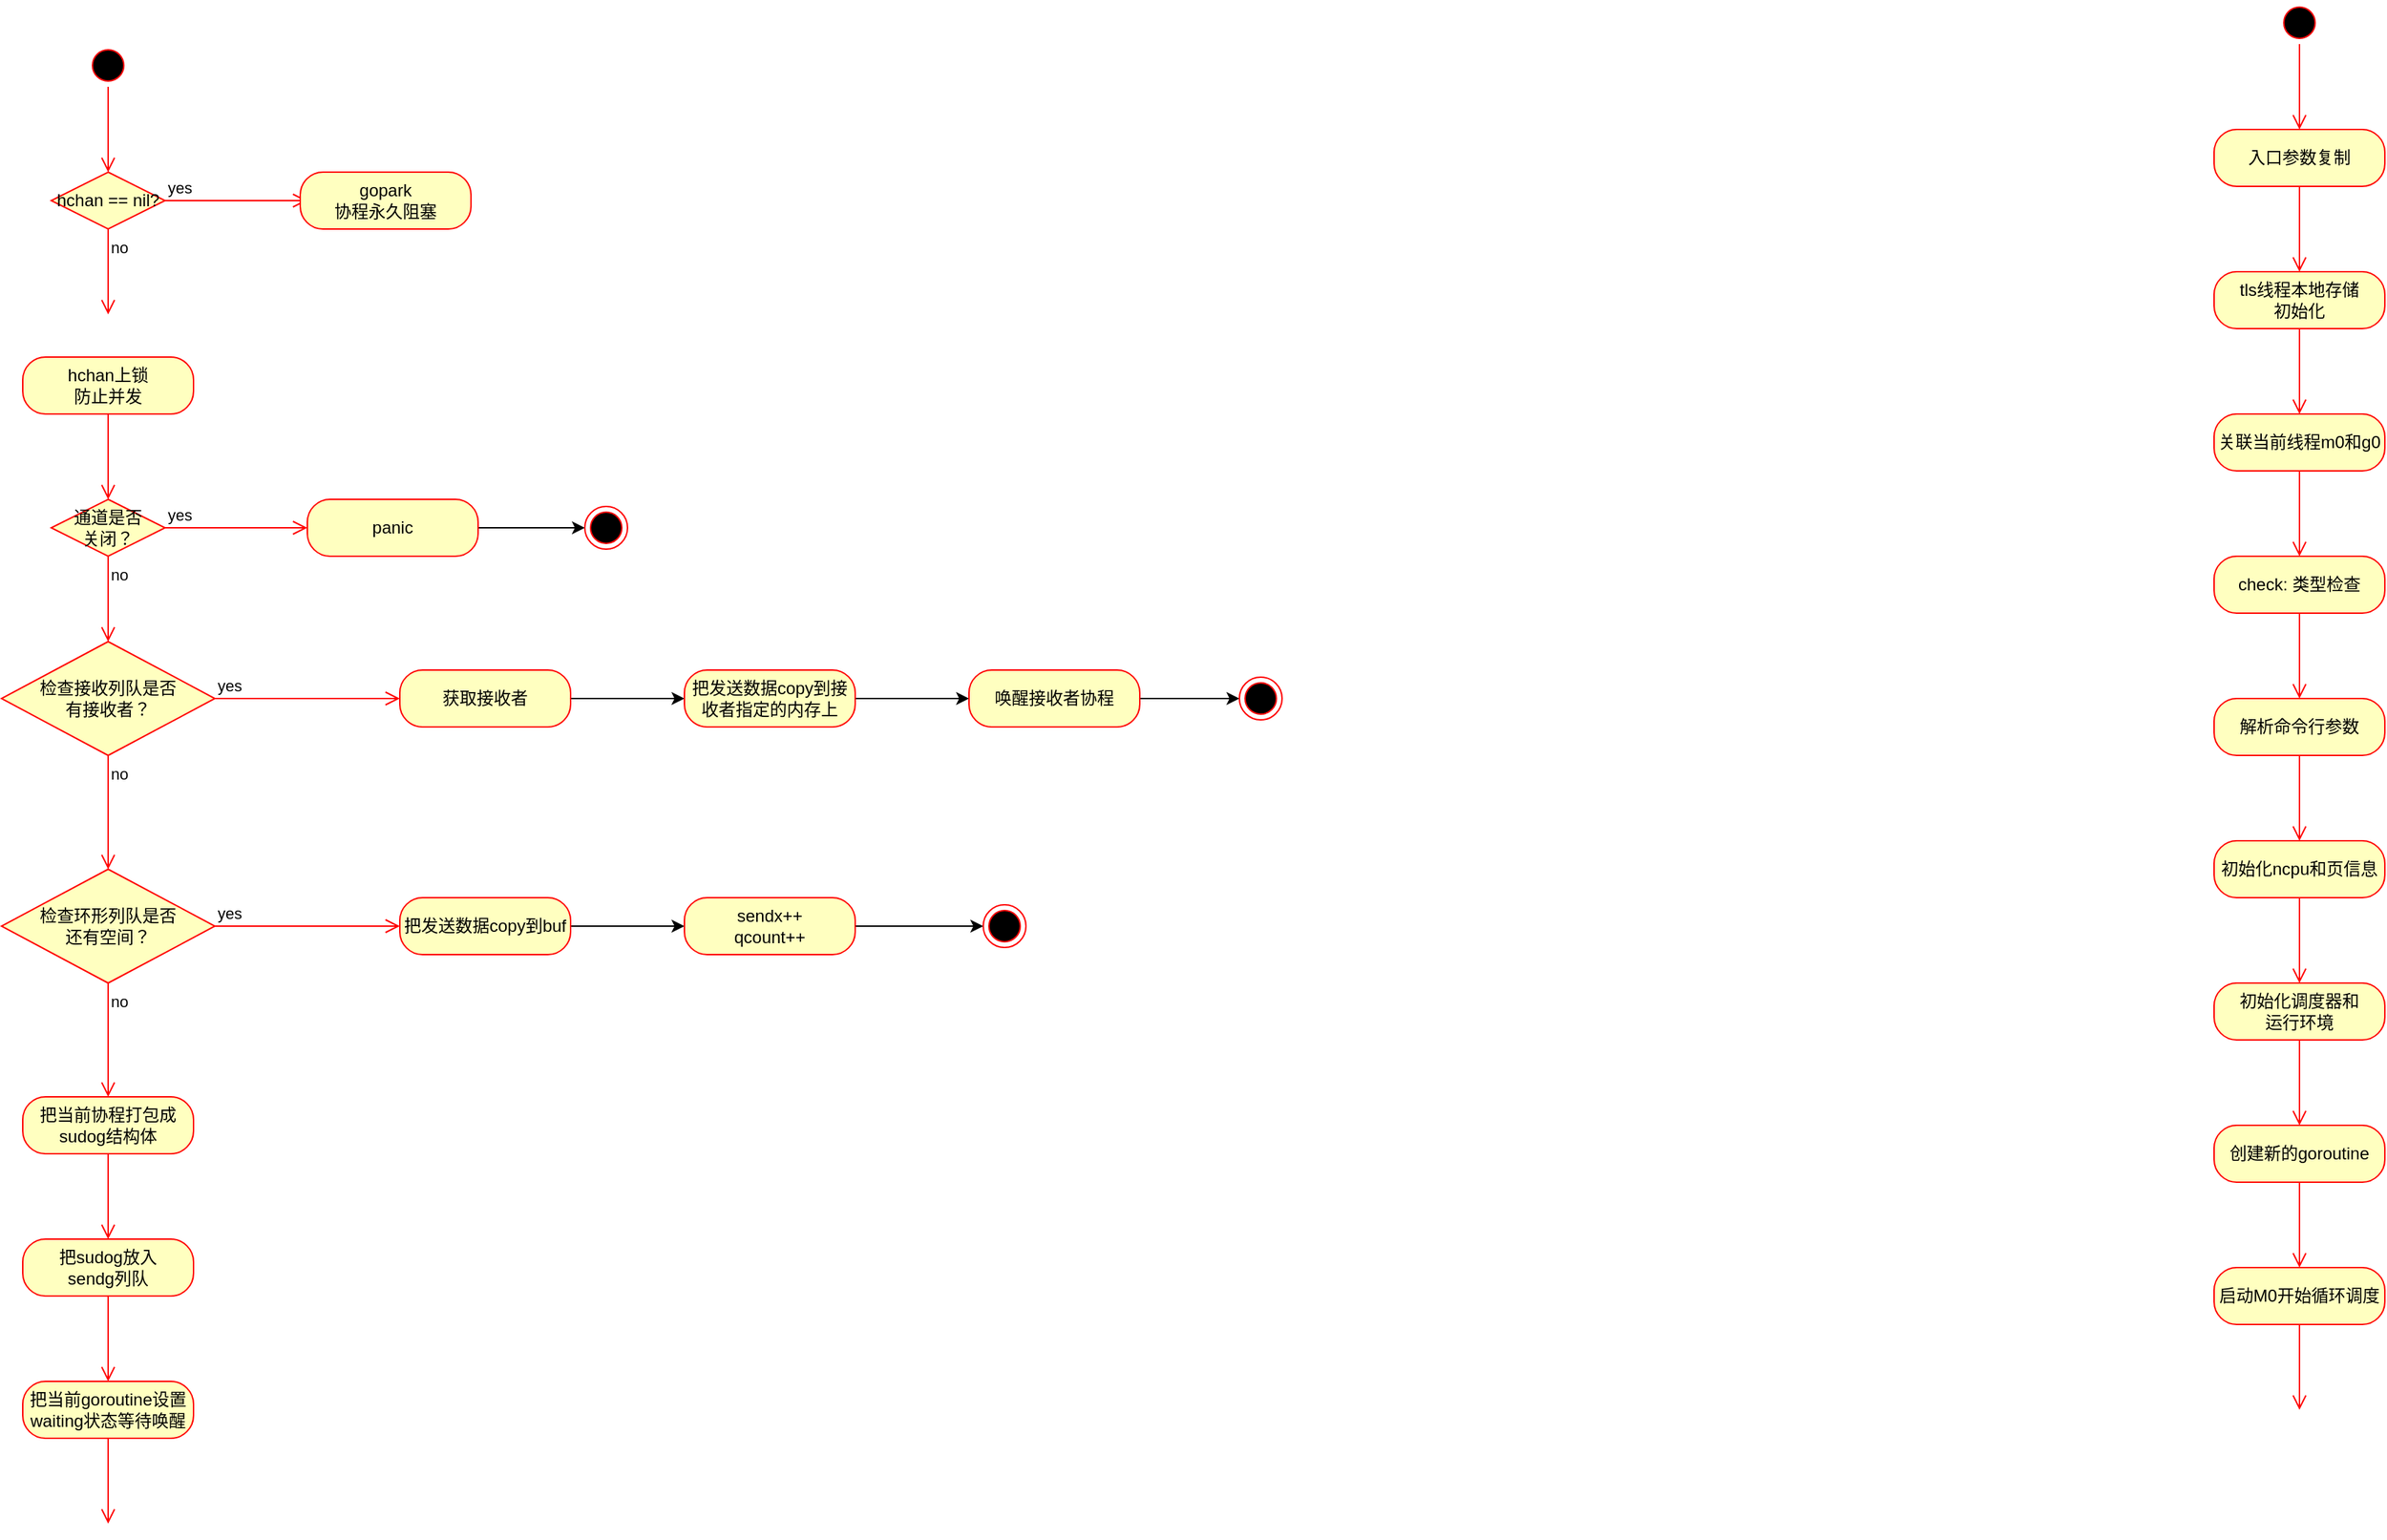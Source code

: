 <mxfile version="16.1.2" type="github">
  <diagram id="Fawr2cNaJOEuSB37mbMz" name="Page-1">
    <mxGraphModel dx="1186" dy="591" grid="1" gridSize="10" guides="1" tooltips="1" connect="1" arrows="1" fold="1" page="1" pageScale="1" pageWidth="850" pageHeight="1100" math="0" shadow="0">
      <root>
        <mxCell id="0" />
        <mxCell id="1" parent="0" />
        <mxCell id="IIpFHa_1jI1vyUHgiyEp-1" value="" style="ellipse;html=1;shape=startState;fillColor=#000000;strokeColor=#ff0000;" parent="1" vertex="1">
          <mxGeometry x="240" y="100" width="30" height="30" as="geometry" />
        </mxCell>
        <mxCell id="IIpFHa_1jI1vyUHgiyEp-2" value="" style="edgeStyle=orthogonalEdgeStyle;html=1;verticalAlign=bottom;endArrow=open;endSize=8;strokeColor=#ff0000;rounded=0;" parent="1" source="IIpFHa_1jI1vyUHgiyEp-1" edge="1">
          <mxGeometry relative="1" as="geometry">
            <mxPoint x="255" y="190" as="targetPoint" />
          </mxGeometry>
        </mxCell>
        <mxCell id="IIpFHa_1jI1vyUHgiyEp-3" value="hchan上锁&lt;br&gt;防止并发" style="rounded=1;whiteSpace=wrap;html=1;arcSize=40;fontColor=#000000;fillColor=#ffffc0;strokeColor=#ff0000;" parent="1" vertex="1">
          <mxGeometry x="195" y="320" width="120" height="40" as="geometry" />
        </mxCell>
        <mxCell id="IIpFHa_1jI1vyUHgiyEp-4" value="" style="edgeStyle=orthogonalEdgeStyle;html=1;verticalAlign=bottom;endArrow=open;endSize=8;strokeColor=#ff0000;rounded=0;" parent="1" source="IIpFHa_1jI1vyUHgiyEp-3" edge="1">
          <mxGeometry relative="1" as="geometry">
            <mxPoint x="255" y="420" as="targetPoint" />
          </mxGeometry>
        </mxCell>
        <mxCell id="IIpFHa_1jI1vyUHgiyEp-5" value="hchan == nil?" style="rhombus;whiteSpace=wrap;html=1;fillColor=#ffffc0;strokeColor=#ff0000;" parent="1" vertex="1">
          <mxGeometry x="215" y="190" width="80" height="40" as="geometry" />
        </mxCell>
        <mxCell id="IIpFHa_1jI1vyUHgiyEp-6" value="yes" style="edgeStyle=orthogonalEdgeStyle;html=1;align=left;verticalAlign=bottom;endArrow=open;endSize=8;strokeColor=#ff0000;rounded=0;" parent="1" source="IIpFHa_1jI1vyUHgiyEp-5" edge="1">
          <mxGeometry x="-1" relative="1" as="geometry">
            <mxPoint x="395" y="210" as="targetPoint" />
          </mxGeometry>
        </mxCell>
        <mxCell id="IIpFHa_1jI1vyUHgiyEp-7" value="no" style="edgeStyle=orthogonalEdgeStyle;html=1;align=left;verticalAlign=top;endArrow=open;endSize=8;strokeColor=#ff0000;rounded=0;" parent="1" source="IIpFHa_1jI1vyUHgiyEp-5" edge="1">
          <mxGeometry x="-1" relative="1" as="geometry">
            <mxPoint x="255" y="290" as="targetPoint" />
          </mxGeometry>
        </mxCell>
        <mxCell id="IIpFHa_1jI1vyUHgiyEp-8" value="gopark&lt;br&gt;协程永久阻塞" style="rounded=1;whiteSpace=wrap;html=1;arcSize=40;fontColor=#000000;fillColor=#ffffc0;strokeColor=#ff0000;" parent="1" vertex="1">
          <mxGeometry x="390" y="190" width="120" height="40" as="geometry" />
        </mxCell>
        <mxCell id="IIpFHa_1jI1vyUHgiyEp-9" value="把当前协程打包成sudog结构体" style="rounded=1;whiteSpace=wrap;html=1;arcSize=40;fontColor=#000000;fillColor=#ffffc0;strokeColor=#ff0000;" parent="1" vertex="1">
          <mxGeometry x="195" y="840" width="120" height="40" as="geometry" />
        </mxCell>
        <mxCell id="IIpFHa_1jI1vyUHgiyEp-10" value="" style="edgeStyle=orthogonalEdgeStyle;html=1;verticalAlign=bottom;endArrow=open;endSize=8;strokeColor=#ff0000;rounded=0;" parent="1" source="IIpFHa_1jI1vyUHgiyEp-9" edge="1">
          <mxGeometry relative="1" as="geometry">
            <mxPoint x="255" y="940" as="targetPoint" />
          </mxGeometry>
        </mxCell>
        <mxCell id="IIpFHa_1jI1vyUHgiyEp-11" value="通道是否&lt;br&gt;关闭？" style="rhombus;whiteSpace=wrap;html=1;fillColor=#ffffc0;strokeColor=#ff0000;" parent="1" vertex="1">
          <mxGeometry x="215" y="420" width="80" height="40" as="geometry" />
        </mxCell>
        <mxCell id="IIpFHa_1jI1vyUHgiyEp-12" value="yes" style="edgeStyle=orthogonalEdgeStyle;html=1;align=left;verticalAlign=bottom;endArrow=open;endSize=8;strokeColor=#ff0000;rounded=0;" parent="1" source="IIpFHa_1jI1vyUHgiyEp-11" edge="1">
          <mxGeometry x="-1" relative="1" as="geometry">
            <mxPoint x="395" y="440" as="targetPoint" />
          </mxGeometry>
        </mxCell>
        <mxCell id="IIpFHa_1jI1vyUHgiyEp-13" value="no" style="edgeStyle=orthogonalEdgeStyle;html=1;align=left;verticalAlign=top;endArrow=open;endSize=8;strokeColor=#ff0000;rounded=0;" parent="1" source="IIpFHa_1jI1vyUHgiyEp-11" edge="1">
          <mxGeometry x="-1" relative="1" as="geometry">
            <mxPoint x="255" y="520" as="targetPoint" />
          </mxGeometry>
        </mxCell>
        <mxCell id="IIpFHa_1jI1vyUHgiyEp-16" style="edgeStyle=orthogonalEdgeStyle;rounded=0;orthogonalLoop=1;jettySize=auto;html=1;" parent="1" source="IIpFHa_1jI1vyUHgiyEp-14" target="IIpFHa_1jI1vyUHgiyEp-15" edge="1">
          <mxGeometry relative="1" as="geometry" />
        </mxCell>
        <mxCell id="IIpFHa_1jI1vyUHgiyEp-14" value="panic" style="rounded=1;whiteSpace=wrap;html=1;arcSize=40;fontColor=#000000;fillColor=#ffffc0;strokeColor=#ff0000;" parent="1" vertex="1">
          <mxGeometry x="395" y="420" width="120" height="40" as="geometry" />
        </mxCell>
        <mxCell id="IIpFHa_1jI1vyUHgiyEp-15" value="" style="ellipse;html=1;shape=endState;fillColor=#000000;strokeColor=#ff0000;" parent="1" vertex="1">
          <mxGeometry x="590" y="425" width="30" height="30" as="geometry" />
        </mxCell>
        <mxCell id="IIpFHa_1jI1vyUHgiyEp-17" value="检查接收列队是否&lt;br&gt;有接收者？" style="rhombus;whiteSpace=wrap;html=1;fillColor=#ffffc0;strokeColor=#ff0000;" parent="1" vertex="1">
          <mxGeometry x="180" y="520" width="150" height="80" as="geometry" />
        </mxCell>
        <mxCell id="IIpFHa_1jI1vyUHgiyEp-18" value="yes" style="edgeStyle=orthogonalEdgeStyle;html=1;align=left;verticalAlign=bottom;endArrow=open;endSize=8;strokeColor=#ff0000;rounded=0;" parent="1" source="IIpFHa_1jI1vyUHgiyEp-17" edge="1">
          <mxGeometry x="-1" relative="1" as="geometry">
            <mxPoint x="460" y="560" as="targetPoint" />
            <Array as="points">
              <mxPoint x="430" y="560" />
            </Array>
          </mxGeometry>
        </mxCell>
        <mxCell id="IIpFHa_1jI1vyUHgiyEp-19" value="no" style="edgeStyle=orthogonalEdgeStyle;html=1;align=left;verticalAlign=top;endArrow=open;endSize=8;strokeColor=#ff0000;rounded=0;" parent="1" source="IIpFHa_1jI1vyUHgiyEp-17" edge="1">
          <mxGeometry x="-1" relative="1" as="geometry">
            <mxPoint x="255" y="680" as="targetPoint" />
          </mxGeometry>
        </mxCell>
        <mxCell id="IIpFHa_1jI1vyUHgiyEp-20" value="检查环形列队是否&lt;br&gt;还有空间？" style="rhombus;whiteSpace=wrap;html=1;fillColor=#ffffc0;strokeColor=#ff0000;" parent="1" vertex="1">
          <mxGeometry x="180" y="680" width="150" height="80" as="geometry" />
        </mxCell>
        <mxCell id="IIpFHa_1jI1vyUHgiyEp-21" value="yes" style="edgeStyle=orthogonalEdgeStyle;html=1;align=left;verticalAlign=bottom;endArrow=open;endSize=8;strokeColor=#ff0000;rounded=0;" parent="1" source="IIpFHa_1jI1vyUHgiyEp-20" edge="1">
          <mxGeometry x="-1" relative="1" as="geometry">
            <mxPoint x="460" y="720" as="targetPoint" />
            <Array as="points">
              <mxPoint x="430" y="720" />
            </Array>
          </mxGeometry>
        </mxCell>
        <mxCell id="IIpFHa_1jI1vyUHgiyEp-22" value="no" style="edgeStyle=orthogonalEdgeStyle;html=1;align=left;verticalAlign=top;endArrow=open;endSize=8;strokeColor=#ff0000;rounded=0;" parent="1" source="IIpFHa_1jI1vyUHgiyEp-20" edge="1">
          <mxGeometry x="-1" relative="1" as="geometry">
            <mxPoint x="255" y="840" as="targetPoint" />
          </mxGeometry>
        </mxCell>
        <mxCell id="IIpFHa_1jI1vyUHgiyEp-23" value="把sudog放入&lt;br&gt;sendg列队" style="rounded=1;whiteSpace=wrap;html=1;arcSize=40;fontColor=#000000;fillColor=#ffffc0;strokeColor=#ff0000;" parent="1" vertex="1">
          <mxGeometry x="195" y="940" width="120" height="40" as="geometry" />
        </mxCell>
        <mxCell id="IIpFHa_1jI1vyUHgiyEp-24" value="" style="edgeStyle=orthogonalEdgeStyle;html=1;verticalAlign=bottom;endArrow=open;endSize=8;strokeColor=#ff0000;rounded=0;" parent="1" source="IIpFHa_1jI1vyUHgiyEp-23" edge="1">
          <mxGeometry relative="1" as="geometry">
            <mxPoint x="255" y="1040" as="targetPoint" />
          </mxGeometry>
        </mxCell>
        <mxCell id="IIpFHa_1jI1vyUHgiyEp-25" value="把当前goroutine设置waiting状态等待唤醒" style="rounded=1;whiteSpace=wrap;html=1;arcSize=40;fontColor=#000000;fillColor=#ffffc0;strokeColor=#ff0000;" parent="1" vertex="1">
          <mxGeometry x="195" y="1040" width="120" height="40" as="geometry" />
        </mxCell>
        <mxCell id="IIpFHa_1jI1vyUHgiyEp-26" value="" style="edgeStyle=orthogonalEdgeStyle;html=1;verticalAlign=bottom;endArrow=open;endSize=8;strokeColor=#ff0000;rounded=0;" parent="1" source="IIpFHa_1jI1vyUHgiyEp-25" edge="1">
          <mxGeometry relative="1" as="geometry">
            <mxPoint x="255" y="1140" as="targetPoint" />
          </mxGeometry>
        </mxCell>
        <mxCell id="IIpFHa_1jI1vyUHgiyEp-29" style="edgeStyle=orthogonalEdgeStyle;rounded=0;orthogonalLoop=1;jettySize=auto;html=1;entryX=0;entryY=0.5;entryDx=0;entryDy=0;" parent="1" source="IIpFHa_1jI1vyUHgiyEp-27" target="IIpFHa_1jI1vyUHgiyEp-28" edge="1">
          <mxGeometry relative="1" as="geometry" />
        </mxCell>
        <mxCell id="IIpFHa_1jI1vyUHgiyEp-27" value="获取接收者" style="rounded=1;whiteSpace=wrap;html=1;arcSize=40;fontColor=#000000;fillColor=#ffffc0;strokeColor=#ff0000;" parent="1" vertex="1">
          <mxGeometry x="460" y="540" width="120" height="40" as="geometry" />
        </mxCell>
        <mxCell id="IIpFHa_1jI1vyUHgiyEp-31" style="edgeStyle=orthogonalEdgeStyle;rounded=0;orthogonalLoop=1;jettySize=auto;html=1;" parent="1" source="IIpFHa_1jI1vyUHgiyEp-28" target="IIpFHa_1jI1vyUHgiyEp-30" edge="1">
          <mxGeometry relative="1" as="geometry" />
        </mxCell>
        <mxCell id="IIpFHa_1jI1vyUHgiyEp-28" value="把发送数据copy到接收者指定的内存上" style="rounded=1;whiteSpace=wrap;html=1;arcSize=40;fontColor=#000000;fillColor=#ffffc0;strokeColor=#ff0000;" parent="1" vertex="1">
          <mxGeometry x="660" y="540" width="120" height="40" as="geometry" />
        </mxCell>
        <mxCell id="IIpFHa_1jI1vyUHgiyEp-33" style="edgeStyle=orthogonalEdgeStyle;rounded=0;orthogonalLoop=1;jettySize=auto;html=1;" parent="1" source="IIpFHa_1jI1vyUHgiyEp-30" target="IIpFHa_1jI1vyUHgiyEp-32" edge="1">
          <mxGeometry relative="1" as="geometry" />
        </mxCell>
        <mxCell id="IIpFHa_1jI1vyUHgiyEp-30" value="唤醒接收者协程" style="rounded=1;whiteSpace=wrap;html=1;arcSize=40;fontColor=#000000;fillColor=#ffffc0;strokeColor=#ff0000;" parent="1" vertex="1">
          <mxGeometry x="860" y="540" width="120" height="40" as="geometry" />
        </mxCell>
        <mxCell id="IIpFHa_1jI1vyUHgiyEp-32" value="" style="ellipse;html=1;shape=endState;fillColor=#000000;strokeColor=#ff0000;" parent="1" vertex="1">
          <mxGeometry x="1050" y="545" width="30" height="30" as="geometry" />
        </mxCell>
        <mxCell id="IIpFHa_1jI1vyUHgiyEp-36" style="edgeStyle=orthogonalEdgeStyle;rounded=0;orthogonalLoop=1;jettySize=auto;html=1;entryX=0;entryY=0.5;entryDx=0;entryDy=0;" parent="1" source="IIpFHa_1jI1vyUHgiyEp-34" target="IIpFHa_1jI1vyUHgiyEp-35" edge="1">
          <mxGeometry relative="1" as="geometry" />
        </mxCell>
        <mxCell id="IIpFHa_1jI1vyUHgiyEp-34" value="把发送数据copy到buf" style="rounded=1;whiteSpace=wrap;html=1;arcSize=40;fontColor=#000000;fillColor=#ffffc0;strokeColor=#ff0000;" parent="1" vertex="1">
          <mxGeometry x="460" y="700" width="120" height="40" as="geometry" />
        </mxCell>
        <mxCell id="IIpFHa_1jI1vyUHgiyEp-38" style="edgeStyle=orthogonalEdgeStyle;rounded=0;orthogonalLoop=1;jettySize=auto;html=1;entryX=0;entryY=0.5;entryDx=0;entryDy=0;" parent="1" source="IIpFHa_1jI1vyUHgiyEp-35" target="IIpFHa_1jI1vyUHgiyEp-37" edge="1">
          <mxGeometry relative="1" as="geometry" />
        </mxCell>
        <mxCell id="IIpFHa_1jI1vyUHgiyEp-35" value="sendx++&lt;br&gt;qcount++" style="rounded=1;whiteSpace=wrap;html=1;arcSize=40;fontColor=#000000;fillColor=#ffffc0;strokeColor=#ff0000;" parent="1" vertex="1">
          <mxGeometry x="660" y="700" width="120" height="40" as="geometry" />
        </mxCell>
        <mxCell id="IIpFHa_1jI1vyUHgiyEp-37" value="" style="ellipse;html=1;shape=endState;fillColor=#000000;strokeColor=#ff0000;" parent="1" vertex="1">
          <mxGeometry x="870" y="705" width="30" height="30" as="geometry" />
        </mxCell>
        <mxCell id="Y8Ub-Ih9Y8MGtYWeDZMH-1" value="" style="ellipse;html=1;shape=startState;fillColor=#000000;strokeColor=#ff0000;" vertex="1" parent="1">
          <mxGeometry x="1780" y="70" width="30" height="30" as="geometry" />
        </mxCell>
        <mxCell id="Y8Ub-Ih9Y8MGtYWeDZMH-2" value="" style="edgeStyle=orthogonalEdgeStyle;html=1;verticalAlign=bottom;endArrow=open;endSize=8;strokeColor=#ff0000;rounded=0;" edge="1" source="Y8Ub-Ih9Y8MGtYWeDZMH-1" parent="1">
          <mxGeometry relative="1" as="geometry">
            <mxPoint x="1795" y="160" as="targetPoint" />
          </mxGeometry>
        </mxCell>
        <mxCell id="Y8Ub-Ih9Y8MGtYWeDZMH-3" value="入口参数复制" style="rounded=1;whiteSpace=wrap;html=1;arcSize=40;fontColor=#000000;fillColor=#ffffc0;strokeColor=#ff0000;" vertex="1" parent="1">
          <mxGeometry x="1735" y="160" width="120" height="40" as="geometry" />
        </mxCell>
        <mxCell id="Y8Ub-Ih9Y8MGtYWeDZMH-4" value="" style="edgeStyle=orthogonalEdgeStyle;html=1;verticalAlign=bottom;endArrow=open;endSize=8;strokeColor=#ff0000;rounded=0;" edge="1" source="Y8Ub-Ih9Y8MGtYWeDZMH-3" parent="1">
          <mxGeometry relative="1" as="geometry">
            <mxPoint x="1795" y="260" as="targetPoint" />
          </mxGeometry>
        </mxCell>
        <mxCell id="Y8Ub-Ih9Y8MGtYWeDZMH-5" value="tls线程本地存储&lt;br&gt;初始化" style="rounded=1;whiteSpace=wrap;html=1;arcSize=40;fontColor=#000000;fillColor=#ffffc0;strokeColor=#ff0000;" vertex="1" parent="1">
          <mxGeometry x="1735" y="260" width="120" height="40" as="geometry" />
        </mxCell>
        <mxCell id="Y8Ub-Ih9Y8MGtYWeDZMH-6" value="" style="edgeStyle=orthogonalEdgeStyle;html=1;verticalAlign=bottom;endArrow=open;endSize=8;strokeColor=#ff0000;rounded=0;" edge="1" parent="1" source="Y8Ub-Ih9Y8MGtYWeDZMH-5">
          <mxGeometry relative="1" as="geometry">
            <mxPoint x="1795" y="360" as="targetPoint" />
          </mxGeometry>
        </mxCell>
        <mxCell id="Y8Ub-Ih9Y8MGtYWeDZMH-7" value="关联当前线程m0和g0" style="rounded=1;whiteSpace=wrap;html=1;arcSize=40;fontColor=#000000;fillColor=#ffffc0;strokeColor=#ff0000;" vertex="1" parent="1">
          <mxGeometry x="1735" y="360" width="120" height="40" as="geometry" />
        </mxCell>
        <mxCell id="Y8Ub-Ih9Y8MGtYWeDZMH-8" value="" style="edgeStyle=orthogonalEdgeStyle;html=1;verticalAlign=bottom;endArrow=open;endSize=8;strokeColor=#ff0000;rounded=0;" edge="1" parent="1" source="Y8Ub-Ih9Y8MGtYWeDZMH-7">
          <mxGeometry relative="1" as="geometry">
            <mxPoint x="1795" y="460" as="targetPoint" />
          </mxGeometry>
        </mxCell>
        <mxCell id="Y8Ub-Ih9Y8MGtYWeDZMH-9" value="check: 类型检查" style="rounded=1;whiteSpace=wrap;html=1;arcSize=40;fontColor=#000000;fillColor=#ffffc0;strokeColor=#ff0000;" vertex="1" parent="1">
          <mxGeometry x="1735" y="460" width="120" height="40" as="geometry" />
        </mxCell>
        <mxCell id="Y8Ub-Ih9Y8MGtYWeDZMH-10" value="" style="edgeStyle=orthogonalEdgeStyle;html=1;verticalAlign=bottom;endArrow=open;endSize=8;strokeColor=#ff0000;rounded=0;" edge="1" parent="1" source="Y8Ub-Ih9Y8MGtYWeDZMH-9">
          <mxGeometry relative="1" as="geometry">
            <mxPoint x="1795" y="560" as="targetPoint" />
          </mxGeometry>
        </mxCell>
        <mxCell id="Y8Ub-Ih9Y8MGtYWeDZMH-11" value="解析命令行参数" style="rounded=1;whiteSpace=wrap;html=1;arcSize=40;fontColor=#000000;fillColor=#ffffc0;strokeColor=#ff0000;" vertex="1" parent="1">
          <mxGeometry x="1735" y="560" width="120" height="40" as="geometry" />
        </mxCell>
        <mxCell id="Y8Ub-Ih9Y8MGtYWeDZMH-12" value="" style="edgeStyle=orthogonalEdgeStyle;html=1;verticalAlign=bottom;endArrow=open;endSize=8;strokeColor=#ff0000;rounded=0;" edge="1" parent="1" source="Y8Ub-Ih9Y8MGtYWeDZMH-11">
          <mxGeometry relative="1" as="geometry">
            <mxPoint x="1795" y="660" as="targetPoint" />
          </mxGeometry>
        </mxCell>
        <mxCell id="Y8Ub-Ih9Y8MGtYWeDZMH-13" value="初始化ncpu和页信息" style="rounded=1;whiteSpace=wrap;html=1;arcSize=40;fontColor=#000000;fillColor=#ffffc0;strokeColor=#ff0000;" vertex="1" parent="1">
          <mxGeometry x="1735" y="660" width="120" height="40" as="geometry" />
        </mxCell>
        <mxCell id="Y8Ub-Ih9Y8MGtYWeDZMH-14" value="" style="edgeStyle=orthogonalEdgeStyle;html=1;verticalAlign=bottom;endArrow=open;endSize=8;strokeColor=#ff0000;rounded=0;" edge="1" parent="1" source="Y8Ub-Ih9Y8MGtYWeDZMH-13">
          <mxGeometry relative="1" as="geometry">
            <mxPoint x="1795" y="760" as="targetPoint" />
          </mxGeometry>
        </mxCell>
        <mxCell id="Y8Ub-Ih9Y8MGtYWeDZMH-15" value="初始化调度器和&lt;br&gt;运行环境" style="rounded=1;whiteSpace=wrap;html=1;arcSize=40;fontColor=#000000;fillColor=#ffffc0;strokeColor=#ff0000;" vertex="1" parent="1">
          <mxGeometry x="1735" y="760" width="120" height="40" as="geometry" />
        </mxCell>
        <mxCell id="Y8Ub-Ih9Y8MGtYWeDZMH-16" value="" style="edgeStyle=orthogonalEdgeStyle;html=1;verticalAlign=bottom;endArrow=open;endSize=8;strokeColor=#ff0000;rounded=0;" edge="1" parent="1" source="Y8Ub-Ih9Y8MGtYWeDZMH-15">
          <mxGeometry relative="1" as="geometry">
            <mxPoint x="1795" y="860" as="targetPoint" />
          </mxGeometry>
        </mxCell>
        <mxCell id="Y8Ub-Ih9Y8MGtYWeDZMH-17" value="创建新的goroutine" style="rounded=1;whiteSpace=wrap;html=1;arcSize=40;fontColor=#000000;fillColor=#ffffc0;strokeColor=#ff0000;" vertex="1" parent="1">
          <mxGeometry x="1735" y="860" width="120" height="40" as="geometry" />
        </mxCell>
        <mxCell id="Y8Ub-Ih9Y8MGtYWeDZMH-18" value="" style="edgeStyle=orthogonalEdgeStyle;html=1;verticalAlign=bottom;endArrow=open;endSize=8;strokeColor=#ff0000;rounded=0;" edge="1" parent="1" source="Y8Ub-Ih9Y8MGtYWeDZMH-17">
          <mxGeometry relative="1" as="geometry">
            <mxPoint x="1795" y="960" as="targetPoint" />
          </mxGeometry>
        </mxCell>
        <mxCell id="Y8Ub-Ih9Y8MGtYWeDZMH-19" value="启动M0开始循环调度" style="rounded=1;whiteSpace=wrap;html=1;arcSize=40;fontColor=#000000;fillColor=#ffffc0;strokeColor=#ff0000;" vertex="1" parent="1">
          <mxGeometry x="1735" y="960" width="120" height="40" as="geometry" />
        </mxCell>
        <mxCell id="Y8Ub-Ih9Y8MGtYWeDZMH-20" value="" style="edgeStyle=orthogonalEdgeStyle;html=1;verticalAlign=bottom;endArrow=open;endSize=8;strokeColor=#ff0000;rounded=0;" edge="1" parent="1" source="Y8Ub-Ih9Y8MGtYWeDZMH-19">
          <mxGeometry relative="1" as="geometry">
            <mxPoint x="1795" y="1060" as="targetPoint" />
          </mxGeometry>
        </mxCell>
      </root>
    </mxGraphModel>
  </diagram>
</mxfile>

